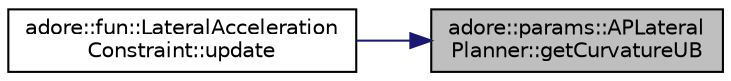 digraph "adore::params::APLateralPlanner::getCurvatureUB"
{
 // LATEX_PDF_SIZE
  edge [fontname="Helvetica",fontsize="10",labelfontname="Helvetica",labelfontsize="10"];
  node [fontname="Helvetica",fontsize="10",shape=record];
  rankdir="RL";
  Node1 [label="adore::params::APLateral\lPlanner::getCurvatureUB",height=0.2,width=0.4,color="black", fillcolor="grey75", style="filled", fontcolor="black",tooltip="getCurvatureUB returns maximum curvature of path (relevant at low speeds)"];
  Node1 -> Node2 [dir="back",color="midnightblue",fontsize="10",style="solid",fontname="Helvetica"];
  Node2 [label="adore::fun::LateralAcceleration\lConstraint::update",height=0.2,width=0.4,color="black", fillcolor="white", style="filled",URL="$classadore_1_1fun_1_1LateralAccelerationConstraint.html#a222575ffe13257c190244a1324cc001c",tooltip=" "];
}
